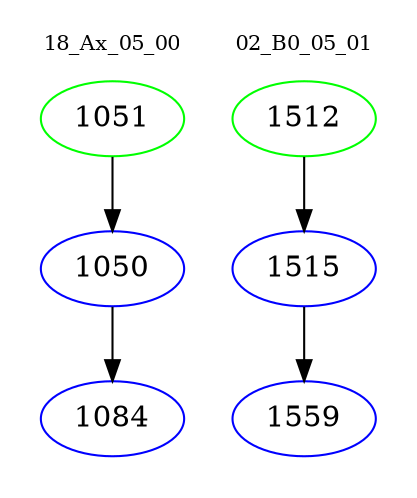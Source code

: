 digraph{
subgraph cluster_0 {
color = white
label = "18_Ax_05_00";
fontsize=10;
T0_1051 [label="1051", color="green"]
T0_1051 -> T0_1050 [color="black"]
T0_1050 [label="1050", color="blue"]
T0_1050 -> T0_1084 [color="black"]
T0_1084 [label="1084", color="blue"]
}
subgraph cluster_1 {
color = white
label = "02_B0_05_01";
fontsize=10;
T1_1512 [label="1512", color="green"]
T1_1512 -> T1_1515 [color="black"]
T1_1515 [label="1515", color="blue"]
T1_1515 -> T1_1559 [color="black"]
T1_1559 [label="1559", color="blue"]
}
}
